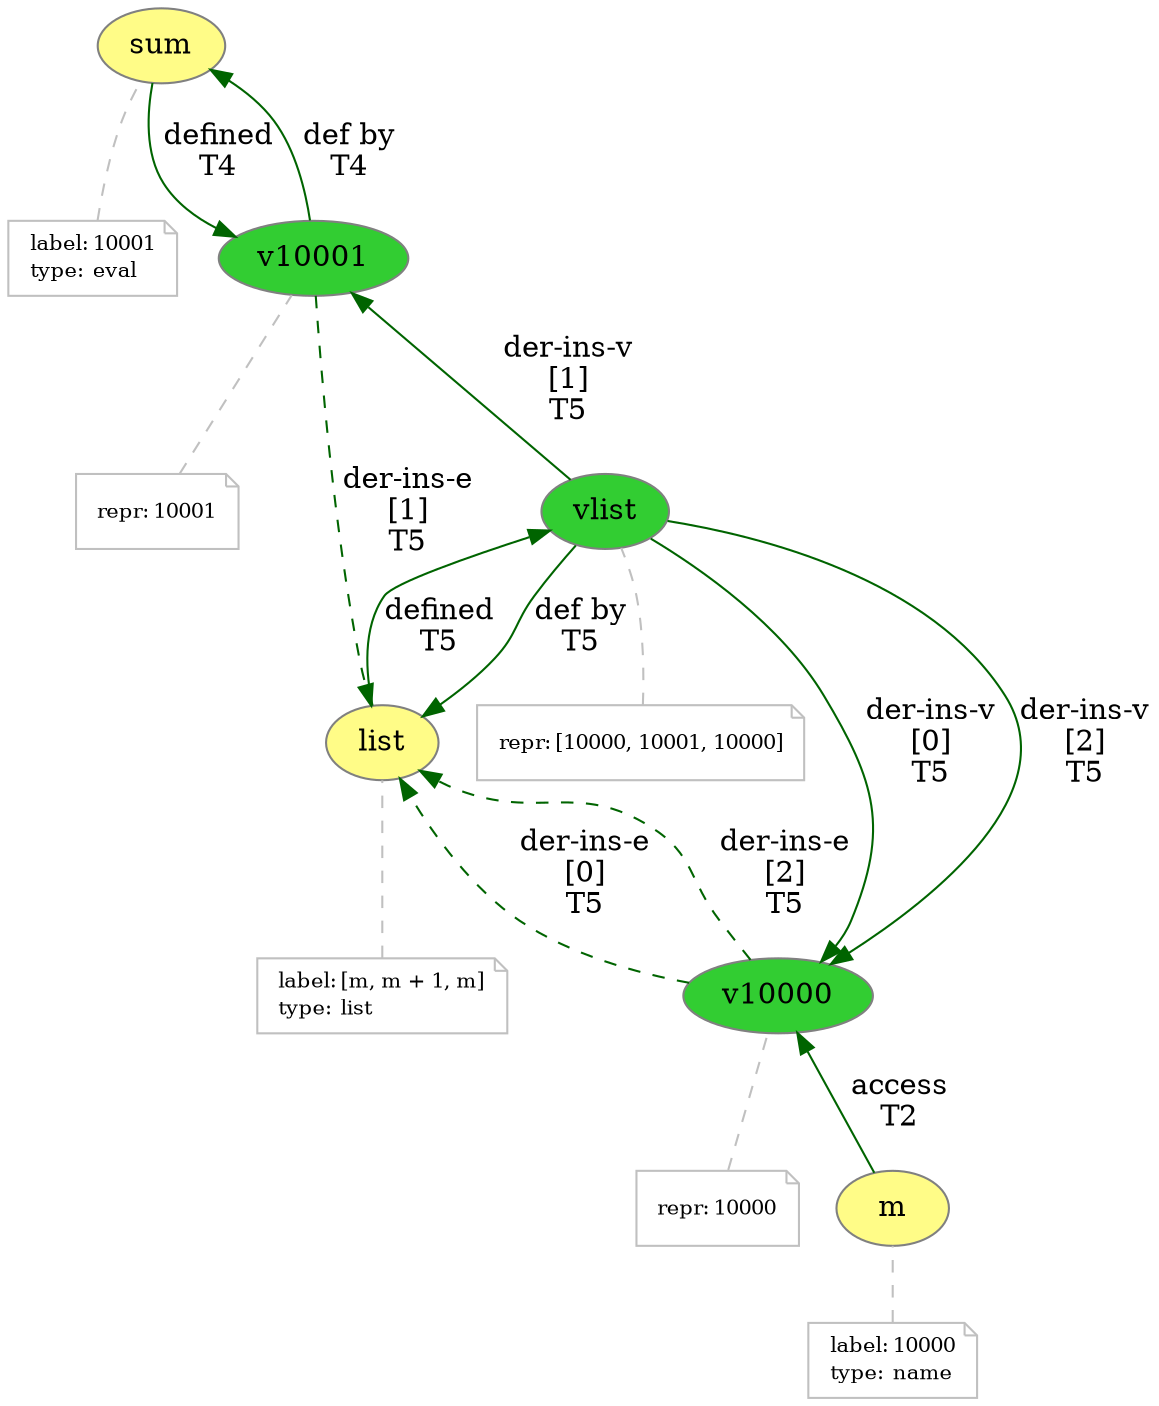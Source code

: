 digraph "PROV" { size="16,12"; rankdir="BT";
"http://example.org/m" [fillcolor="#FFFC87",color="#808080",style="filled",label="m",URL="http://example.org/m"]
"http://example.org/m-attrs" [color="gray",shape="note",fontsize="10",fontcolor="black",label=<<TABLE cellpadding="0" border="0">
	<TR>
	    <TD align="left">label:</TD>
	    <TD align="left">10000</TD>
	</TR>
	<TR>
	    <TD align="left">type:</TD>
	    <TD align="left">name</TD>
	</TR>
</TABLE>>]
"http://example.org/m-attrs" -> "http://example.org/m" [color="gray",style="dashed",arrowhead="none"]
"http://example.org/v10000" [fillcolor="#32CD32",color="#808080",style="filled",label="v10000",URL="http://example.org/v10000"]
"http://example.org/v10000-attrs" [color="gray",shape="note",fontsize="10",fontcolor="black",label=<<TABLE cellpadding="0" border="0">
	<TR>
	    <TD align="left">repr:</TD>
	    <TD align="left">10000</TD>
	</TR>
</TABLE>>]
"http://example.org/v10000-attrs" -> "http://example.org/v10000" [color="gray",style="dashed",arrowhead="none"]
"http://example.org/m" -> "http://example.org/v10000" [fontsize="14",labeldistance="1.5",color="darkgreen",labelangle="60.0",rotation="20",label="access
T2"]
"http://example.org/sum" [fillcolor="#FFFC87",color="#808080",style="filled",label="sum",URL="http://example.org/sum"]
"http://example.org/sum-attrs" [color="gray",shape="note",fontsize="10",fontcolor="black",label=<<TABLE cellpadding="0" border="0">
	<TR>
	    <TD align="left">label:</TD>
	    <TD align="left">10001</TD>
	</TR>
	<TR>
	    <TD align="left">type:</TD>
	    <TD align="left">eval</TD>
	</TR>
</TABLE>>]
"http://example.org/sum-attrs" -> "http://example.org/sum" [color="gray",style="dashed",arrowhead="none"]
"http://example.org/v10001" [fillcolor="#32CD32",color="#808080",style="filled",label="v10001",URL="http://example.org/v10001"]
"http://example.org/v10001-attrs" [color="gray",shape="note",fontsize="10",fontcolor="black",label=<<TABLE cellpadding="0" border="0">
	<TR>
	    <TD align="left">repr:</TD>
	    <TD align="left">10001</TD>
	</TR>
</TABLE>>]
"http://example.org/v10001-attrs" -> "http://example.org/v10001" [color="gray",style="dashed",arrowhead="none"]
"http://example.org/sum" -> "http://example.org/v10001" [fontsize="14",labeldistance="1.5",color="darkgreen",labelangle="60.0",rotation="20",label="defined
T4"]
"http://example.org/v10001" -> "http://example.org/sum" [fontsize="14",labeldistance="1.5",color="darkgreen",labelangle="60.0",rotation="20",label="def by
T4"]
"http://example.org/list" [fillcolor="#FFFC87",color="#808080",style="filled",label="list",URL="http://example.org/list"]
"http://example.org/list-attrs" [color="gray",shape="note",fontsize="10",fontcolor="black",label=<<TABLE cellpadding="0" border="0">
	<TR>
	    <TD align="left">label:</TD>
	    <TD align="left">[m, m + 1, m]</TD>
	</TR>
	<TR>
	    <TD align="left">type:</TD>
	    <TD align="left">list</TD>
	</TR>
</TABLE>>]
"http://example.org/list-attrs" -> "http://example.org/list" [color="gray",style="dashed",arrowhead="none"]
"http://example.org/vlist" [fillcolor="#32CD32",color="#808080",style="filled",label="vlist",URL="http://example.org/vlist"]
"http://example.org/vlist-attrs" [color="gray",shape="note",fontsize="10",fontcolor="black",label=<<TABLE cellpadding="0" border="0">
	<TR>
	    <TD align="left">repr:</TD>
	    <TD align="left">[10000, 10001, 10000]</TD>
	</TR>
</TABLE>>]
"http://example.org/vlist-attrs" -> "http://example.org/vlist" [color="gray",style="dashed",arrowhead="none"]
"http://example.org/vlist" -> "http://example.org/v10000" [fontsize="14",labeldistance="1.5",color="darkgreen",labelangle="60.0",rotation="20",label="der-ins-v
[0]
T5"]
"http://example.org/v10000" -> "http://example.org/list" [fontsize="14",labeldistance="1.5",color="darkgreen",labelangle="60.0",rotation="20",label="der-ins-e
[0]
T5",style="dashed"]
"http://example.org/vlist" -> "http://example.org/v10001" [fontsize="14",labeldistance="1.5",color="darkgreen",labelangle="60.0",rotation="20",label="der-ins-v
[1]
T5"]
"http://example.org/v10001" -> "http://example.org/list" [fontsize="14",labeldistance="1.5",color="darkgreen",labelangle="60.0",rotation="20",label="der-ins-e
[1]
T5",style="dashed"]
"http://example.org/vlist" -> "http://example.org/v10000" [fontsize="14",labeldistance="1.5",color="darkgreen",labelangle="60.0",rotation="20",label="der-ins-v
[2]
T5"]
"http://example.org/v10000" -> "http://example.org/list" [fontsize="14",labeldistance="1.5",color="darkgreen",labelangle="60.0",rotation="20",label="der-ins-e
[2]
T5",style="dashed"]
"http://example.org/list" -> "http://example.org/vlist" [fontsize="14",labeldistance="1.5",color="darkgreen",labelangle="60.0",rotation="20",label="defined
T5"]
"http://example.org/vlist" -> "http://example.org/list" [fontsize="14",labeldistance="1.5",color="darkgreen",labelangle="60.0",rotation="20",label="def by
T5"]
}
